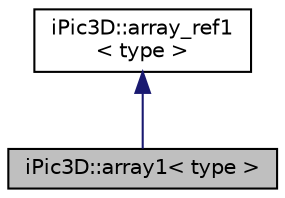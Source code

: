 digraph "iPic3D::array1&lt; type &gt;"
{
 // INTERACTIVE_SVG=YES
 // LATEX_PDF_SIZE
  edge [fontname="Helvetica",fontsize="10",labelfontname="Helvetica",labelfontsize="10"];
  node [fontname="Helvetica",fontsize="10",shape=record];
  Node1 [label="iPic3D::array1\< type \>",height=0.2,width=0.4,color="black", fillcolor="grey75", style="filled", fontcolor="black",tooltip=" "];
  Node2 -> Node1 [dir="back",color="midnightblue",fontsize="10",style="solid",fontname="Helvetica"];
  Node2 [label="iPic3D::array_ref1\l\< type \>",height=0.2,width=0.4,color="black", fillcolor="white", style="filled",URL="$de/d52/classi_pic3_d_1_1array__ref1.html",tooltip=" "];
}
